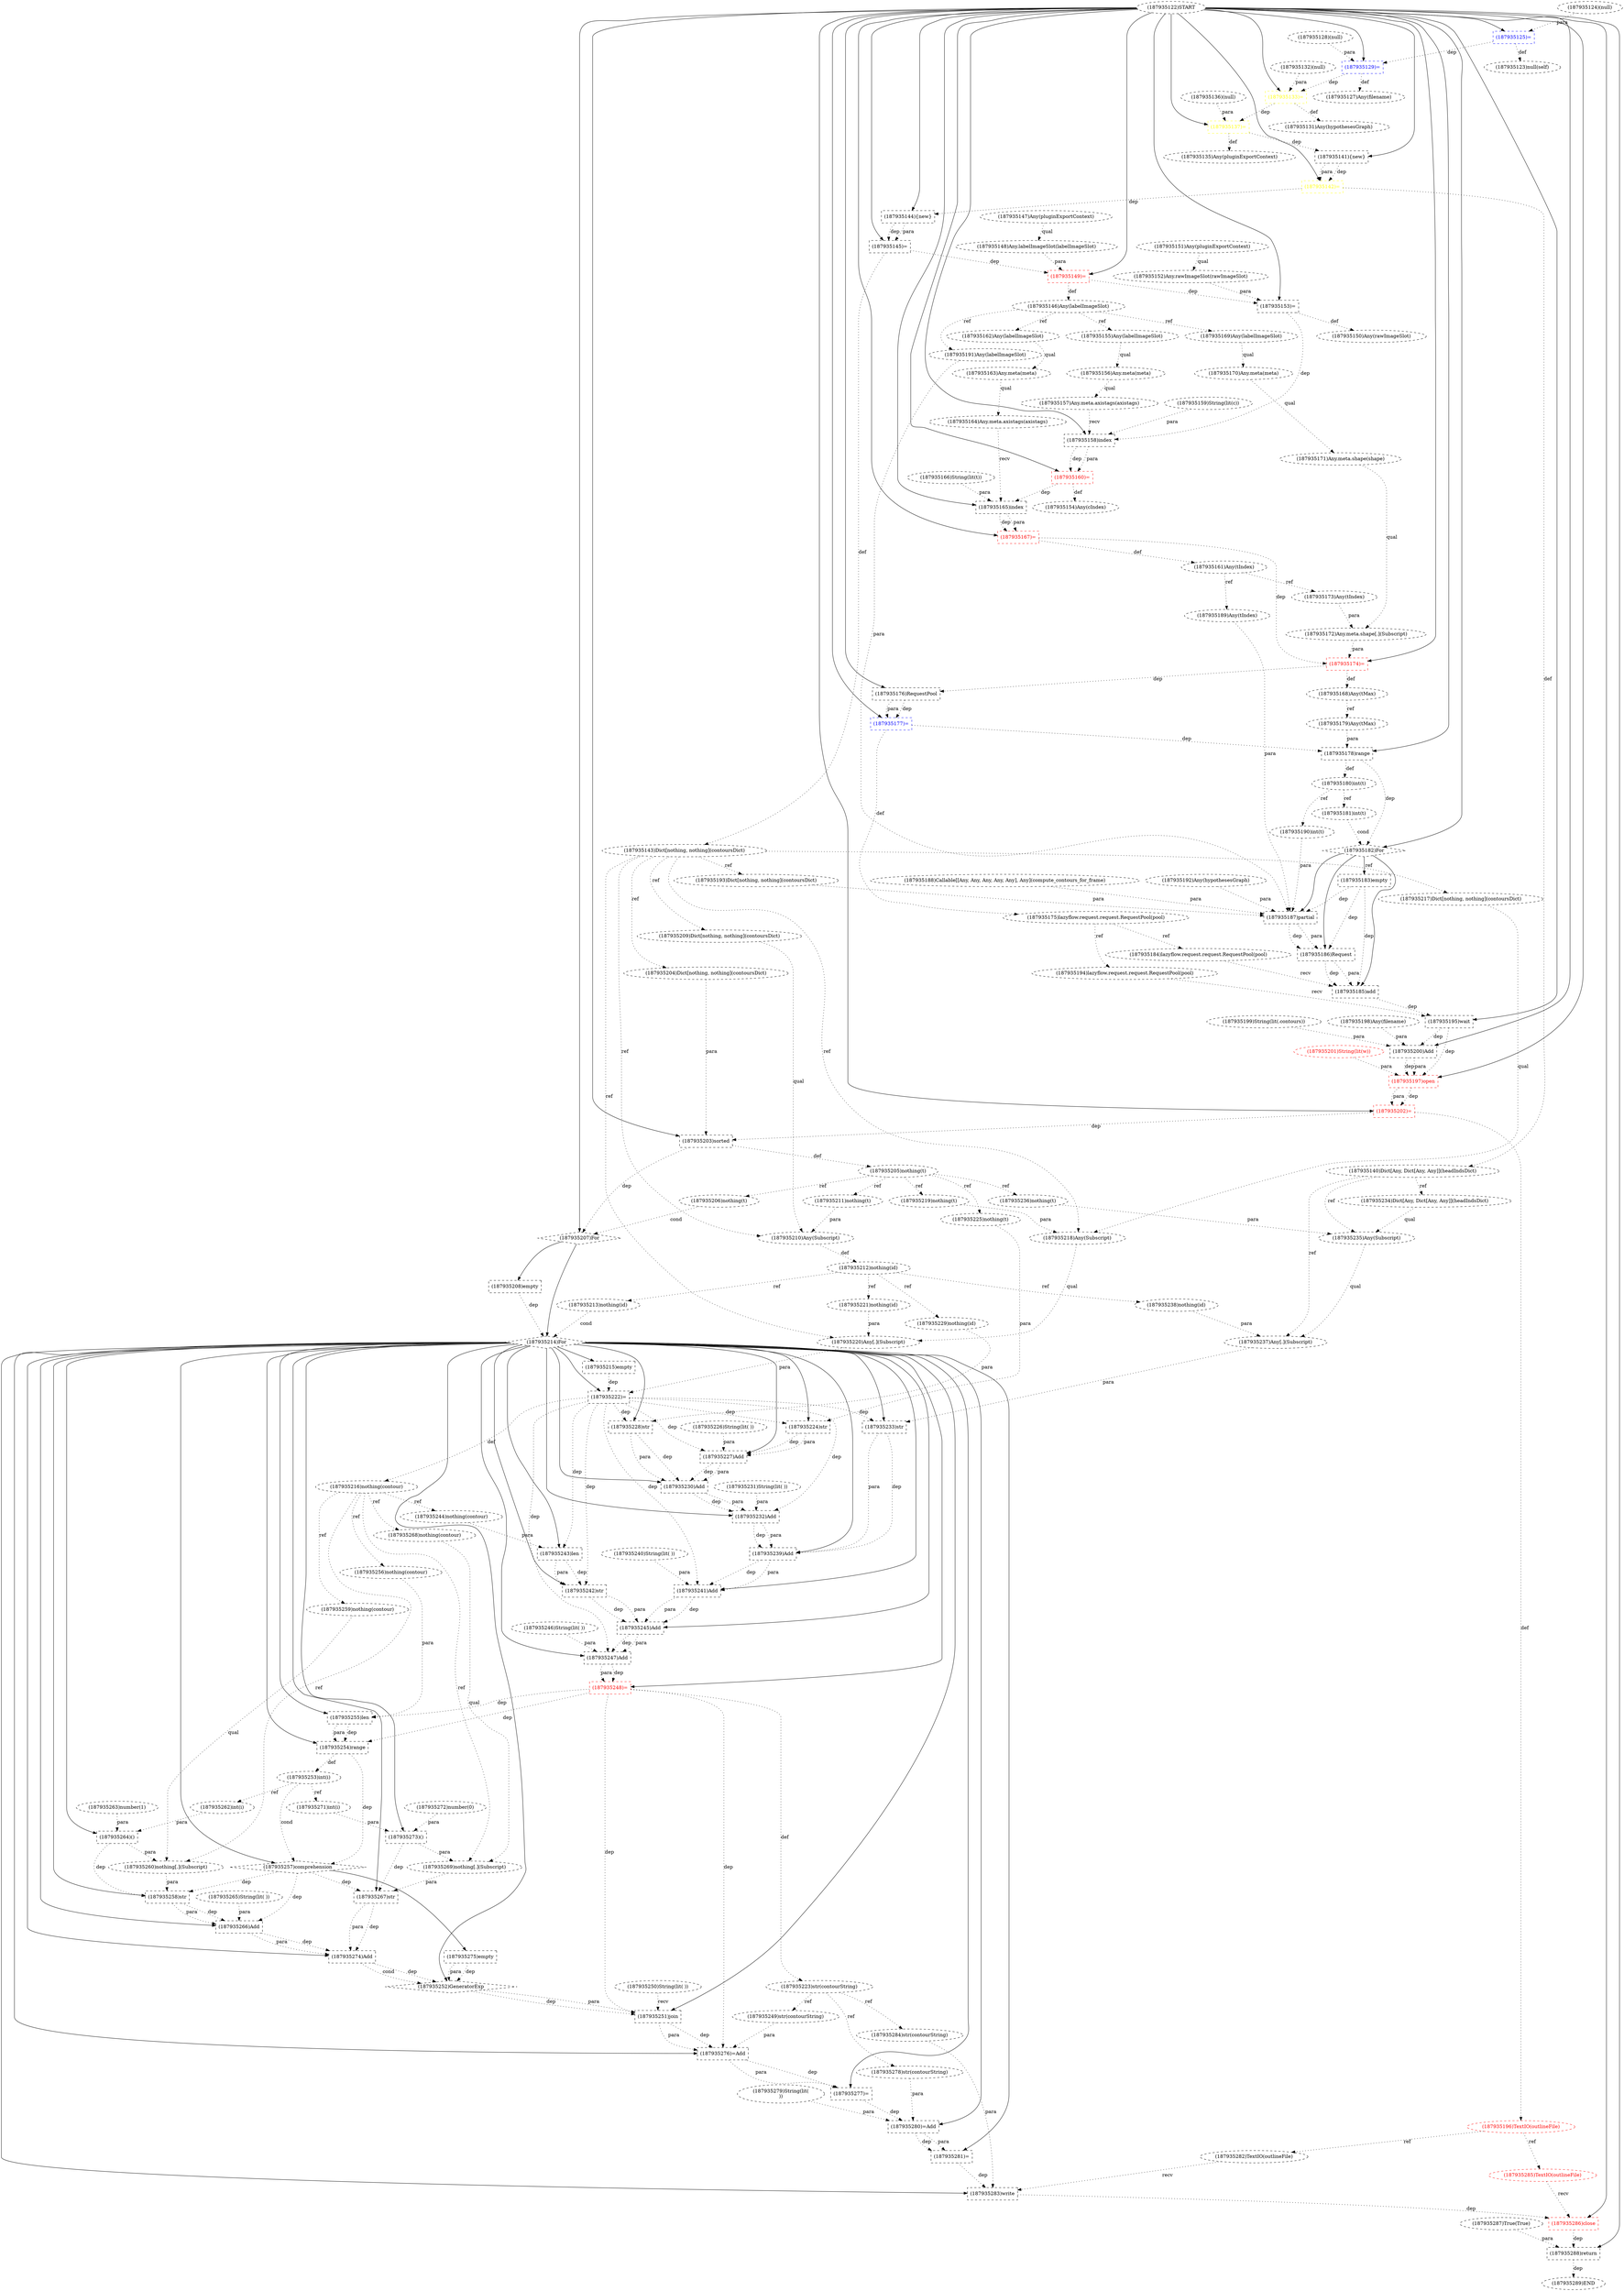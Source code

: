 digraph G {
1 [label="(187935285)TextIO(outlineFile)" shape=ellipse style=dashed color=red fontcolor=red]
2 [label="(187935165)index" shape=box style=dashed]
3 [label="(187935250)String(lit( ))" shape=ellipse style=dashed]
4 [label="(187935178)range" shape=box style=dashed]
5 [label="(187935279)String(lit(
))" shape=ellipse style=dashed]
6 [label="(187935125)=" shape=box style=dashed color=blue fontcolor=blue]
7 [label="(187935140)Dict[Any, Dict[Any, Any]](headIndsDict)" shape=ellipse style=dashed]
8 [label="(187935228)str" shape=box style=dashed]
9 [label="(187935278)str(contourString)" shape=ellipse style=dashed]
10 [label="(187935163)Any.meta(meta)" shape=ellipse style=dashed]
11 [label="(187935155)Any(labelImageSlot)" shape=ellipse style=dashed]
12 [label="(187935247)Add" shape=box style=dashed]
13 [label="(187935167)=" shape=box style=dashed color=red fontcolor=red]
14 [label="(187935246)String(lit( ))" shape=ellipse style=dashed]
15 [label="(187935287)True(True)" shape=ellipse style=dashed]
16 [label="(187935186)Request" shape=box style=dashed]
17 [label="(187935213)nothing(id)" shape=ellipse style=dashed]
18 [label="(187935149)=" shape=box style=dashed color=red fontcolor=red]
19 [label="(187935170)Any.meta(meta)" shape=ellipse style=dashed]
20 [label="(187935207)For" shape=diamond style=dashed]
21 [label="(187935257)comprehension" shape=diamond style=dashed]
22 [label="(187935200)Add" shape=box style=dashed]
23 [label="(187935146)Any(labelImageSlot)" shape=ellipse style=dashed]
24 [label="(187935179)Any(tMax)" shape=ellipse style=dashed]
25 [label="(187935225)nothing(t)" shape=ellipse style=dashed]
26 [label="(187935265)String(lit( ))" shape=ellipse style=dashed]
27 [label="(187935122)START" style=dashed]
28 [label="(187935214)For" shape=diamond style=dashed]
29 [label="(187935283)write" shape=box style=dashed]
30 [label="(187935239)Add" shape=box style=dashed]
31 [label="(187935241)Add" shape=box style=dashed]
32 [label="(187935235)Any(Subscript)" shape=ellipse style=dashed]
33 [label="(187935227)Add" shape=box style=dashed]
34 [label="(187935275)empty" shape=box style=dashed]
35 [label="(187935183)empty" shape=box style=dashed]
36 [label="(187935236)nothing(t)" shape=ellipse style=dashed]
37 [label="(187935268)nothing(contour)" shape=ellipse style=dashed]
38 [label="(187935266)Add" shape=box style=dashed]
39 [label="(187935222)=" shape=box style=dashed color=black fontcolor=black]
40 [label="(187935249)str(contourString)" shape=ellipse style=dashed]
41 [label="(187935188)Callable[[Any, Any, Any, Any, Any], Any](compute_contours_for_frame)" shape=ellipse style=dashed]
42 [label="(187935252)GeneratorExp" shape=diamond style=dashed]
43 [label="(187935156)Any.meta(meta)" shape=ellipse style=dashed]
44 [label="(187935150)Any(rawImageSlot)" shape=ellipse style=dashed]
45 [label="(187935142)=" shape=box style=dashed color=yellow fontcolor=yellow]
46 [label="(187935230)Add" shape=box style=dashed]
47 [label="(187935129)=" shape=box style=dashed color=blue fontcolor=blue]
48 [label="(187935262)int(i)" shape=ellipse style=dashed]
49 [label="(187935256)nothing(contour)" shape=ellipse style=dashed]
50 [label="(187935164)Any.meta.axistags(axistags)" shape=ellipse style=dashed]
51 [label="(187935197)open" shape=box style=dashed color=red fontcolor=red]
52 [label="(187935201)String(lit(w))" shape=ellipse style=dashed color=red fontcolor=red]
53 [label="(187935168)Any(tMax)" shape=ellipse style=dashed]
54 [label="(187935215)empty" shape=box style=dashed]
55 [label="(187935189)Any(tIndex)" shape=ellipse style=dashed]
56 [label="(187935195)wait" shape=box style=dashed]
57 [label="(187935160)=" shape=box style=dashed color=red fontcolor=red]
58 [label="(187935202)=" shape=box style=dashed color=red fontcolor=red]
59 [label="(187935212)nothing(id)" shape=ellipse style=dashed]
60 [label="(187935281)=" shape=box style=dashed]
61 [label="(187935271)int(i)" shape=ellipse style=dashed]
62 [label="(187935277)=" shape=box style=dashed]
63 [label="(187935148)Any.labelImageSlot(labelImageSlot)" shape=ellipse style=dashed]
64 [label="(187935198)Any(filename)" shape=ellipse style=dashed]
65 [label="(187935187)partial" shape=box style=dashed]
66 [label="(187935194)lazyflow.request.request.RequestPool(pool)" shape=ellipse style=dashed]
67 [label="(187935231)String(lit( ))" shape=ellipse style=dashed]
68 [label="(187935244)nothing(contour)" shape=ellipse style=dashed]
69 [label="(187935259)nothing(contour)" shape=ellipse style=dashed]
70 [label="(187935147)Any(pluginExportContext)" shape=ellipse style=dashed]
71 [label="(187935234)Dict[Any, Dict[Any, Any]](headIndsDict)" shape=ellipse style=dashed]
72 [label="(187935206)nothing(t)" shape=ellipse style=dashed]
73 [label="(187935258)str" shape=box style=dashed]
74 [label="(187935131)Any(hypothesesGraph)" shape=ellipse style=dashed]
75 [label="(187935245)Add" shape=box style=dashed]
76 [label="(187935153)=" shape=box style=dashed color=black fontcolor=black]
77 [label="(187935191)Any(labelImageSlot)" shape=ellipse style=dashed]
78 [label="(187935276)=Add" shape=box style=dashed]
79 [label="(187935159)String(lit(c))" shape=ellipse style=dashed]
80 [label="(187935173)Any(tIndex)" shape=ellipse style=dashed]
81 [label="(187935255)len" shape=box style=dashed]
82 [label="(187935123)null(self)" shape=ellipse style=dashed]
83 [label="(187935224)str" shape=box style=dashed]
84 [label="(187935274)Add" shape=box style=dashed]
85 [label="(187935282)TextIO(outlineFile)" shape=ellipse style=dashed]
86 [label="(187935143)Dict[nothing, nothing](contoursDict)" shape=ellipse style=dashed]
87 [label="(187935243)len" shape=box style=dashed]
88 [label="(187935144){new}" shape=box style=dashed]
89 [label="(187935211)nothing(t)" shape=ellipse style=dashed]
90 [label="(187935232)Add" shape=box style=dashed]
91 [label="(187935175)lazyflow.request.request.RequestPool(pool)" shape=ellipse style=dashed]
92 [label="(187935152)Any.rawImageSlot(rawImageSlot)" shape=ellipse style=dashed]
93 [label="(187935237)Any[.](Subscript)" shape=ellipse style=dashed]
94 [label="(187935217)Dict[nothing, nothing](contoursDict)" shape=ellipse style=dashed]
95 [label="(187935137)=" shape=box style=dashed color=yellow fontcolor=yellow]
96 [label="(187935233)str" shape=box style=dashed]
97 [label="(187935254)range" shape=box style=dashed]
98 [label="(187935263)number(1)" shape=ellipse style=dashed]
99 [label="(187935226)String(lit( ))" shape=ellipse style=dashed]
100 [label="(187935190)int(t)" shape=ellipse style=dashed]
101 [label="(187935176)RequestPool" shape=box style=dashed]
102 [label="(187935220)Any[.](Subscript)" shape=ellipse style=dashed]
103 [label="(187935193)Dict[nothing, nothing](contoursDict)" shape=ellipse style=dashed]
104 [label="(187935280)=Add" shape=box style=dashed]
105 [label="(187935269)nothing[.](Subscript)" shape=ellipse style=dashed]
106 [label="(187935288)return" shape=box style=dashed]
107 [label="(187935124)(null)" shape=ellipse style=dashed]
108 [label="(187935136)(null)" shape=ellipse style=dashed]
109 [label="(187935180)int(t)" shape=ellipse style=dashed]
110 [label="(187935203)sorted" shape=box style=dashed]
111 [label="(187935177)=" shape=box style=dashed color=blue fontcolor=blue]
112 [label="(187935154)Any(cIndex)" shape=ellipse style=dashed]
113 [label="(187935161)Any(tIndex)" shape=ellipse style=dashed]
114 [label="(187935273)()" shape=box style=dashed]
115 [label="(187935251)join" shape=box style=dashed]
116 [label="(187935289)END" style=dashed]
117 [label="(187935185)add" shape=box style=dashed]
118 [label="(187935196)TextIO(outlineFile)" shape=ellipse style=dashed color=red fontcolor=red]
119 [label="(187935216)nothing(contour)" shape=ellipse style=dashed]
120 [label="(187935267)str" shape=box style=dashed]
121 [label="(187935242)str" shape=box style=dashed]
122 [label="(187935238)nothing(id)" shape=ellipse style=dashed]
123 [label="(187935174)=" shape=box style=dashed color=red fontcolor=red]
124 [label="(187935128)(null)" shape=ellipse style=dashed]
125 [label="(187935284)str(contourString)" shape=ellipse style=dashed]
126 [label="(187935272)number(0)" shape=ellipse style=dashed]
127 [label="(187935182)For" shape=diamond style=dashed]
128 [label="(187935248)=" shape=box style=dashed color=red fontcolor=red]
129 [label="(187935162)Any(labelImageSlot)" shape=ellipse style=dashed]
130 [label="(187935158)index" shape=box style=dashed]
131 [label="(187935135)Any(pluginExportContext)" shape=ellipse style=dashed]
132 [label="(187935264)()" shape=box style=dashed]
133 [label="(187935172)Any.meta.shape[.](Subscript)" shape=ellipse style=dashed]
134 [label="(187935199)String(lit(.contours))" shape=ellipse style=dashed]
135 [label="(187935181)int(t)" shape=ellipse style=dashed]
136 [label="(187935192)Any(hypothesesGraph)" shape=ellipse style=dashed]
137 [label="(187935221)nothing(id)" shape=ellipse style=dashed]
138 [label="(187935141){new}" shape=box style=dashed]
139 [label="(187935166)String(lit(t))" shape=ellipse style=dashed]
140 [label="(187935260)nothing[.](Subscript)" shape=ellipse style=dashed]
141 [label="(187935240)String(lit( ))" shape=ellipse style=dashed]
142 [label="(187935184)lazyflow.request.request.RequestPool(pool)" shape=ellipse style=dashed]
143 [label="(187935253)int(i)" shape=ellipse style=dashed]
144 [label="(187935229)nothing(id)" shape=ellipse style=dashed]
145 [label="(187935145)=" shape=box style=dashed color=black fontcolor=black]
146 [label="(187935133)=" shape=box style=dashed color=yellow fontcolor=yellow]
147 [label="(187935208)empty" shape=box style=dashed]
148 [label="(187935209)Dict[nothing, nothing](contoursDict)" shape=ellipse style=dashed]
149 [label="(187935132)(null)" shape=ellipse style=dashed]
150 [label="(187935169)Any(labelImageSlot)" shape=ellipse style=dashed]
151 [label="(187935204)Dict[nothing, nothing](contoursDict)" shape=ellipse style=dashed]
152 [label="(187935205)nothing(t)" shape=ellipse style=dashed]
153 [label="(187935218)Any(Subscript)" shape=ellipse style=dashed]
154 [label="(187935127)Any(filename)" shape=ellipse style=dashed]
155 [label="(187935171)Any.meta.shape(shape)" shape=ellipse style=dashed]
156 [label="(187935210)Any(Subscript)" shape=ellipse style=dashed]
157 [label="(187935219)nothing(t)" shape=ellipse style=dashed]
158 [label="(187935223)str(contourString)" shape=ellipse style=dashed]
159 [label="(187935286)close" shape=box style=dashed color=red fontcolor=red]
160 [label="(187935151)Any(pluginExportContext)" shape=ellipse style=dashed]
161 [label="(187935157)Any.meta.axistags(axistags)" shape=ellipse style=dashed]
118 -> 1 [label="ref" style=dotted];
27 -> 2 [label="" style=solid];
50 -> 2 [label="recv" style=dotted];
139 -> 2 [label="para" style=dotted];
57 -> 2 [label="dep" style=dotted];
27 -> 4 [label="" style=solid];
24 -> 4 [label="para" style=dotted];
111 -> 4 [label="dep" style=dotted];
27 -> 6 [label="" style=solid];
107 -> 6 [label="para" style=dotted];
45 -> 7 [label="def" style=dotted];
28 -> 8 [label="" style=solid];
144 -> 8 [label="para" style=dotted];
39 -> 8 [label="dep" style=dotted];
158 -> 9 [label="ref" style=dotted];
129 -> 10 [label="qual" style=dotted];
23 -> 11 [label="ref" style=dotted];
28 -> 12 [label="" style=solid];
75 -> 12 [label="dep" style=dotted];
75 -> 12 [label="para" style=dotted];
14 -> 12 [label="para" style=dotted];
39 -> 12 [label="dep" style=dotted];
27 -> 13 [label="" style=solid];
2 -> 13 [label="dep" style=dotted];
2 -> 13 [label="para" style=dotted];
127 -> 16 [label="" style=solid];
65 -> 16 [label="dep" style=dotted];
65 -> 16 [label="para" style=dotted];
35 -> 16 [label="dep" style=dotted];
59 -> 17 [label="ref" style=dotted];
27 -> 18 [label="" style=solid];
63 -> 18 [label="para" style=dotted];
145 -> 18 [label="dep" style=dotted];
150 -> 19 [label="qual" style=dotted];
27 -> 20 [label="" style=solid];
110 -> 20 [label="dep" style=dotted];
72 -> 20 [label="cond" style=dotted];
28 -> 21 [label="" style=solid];
97 -> 21 [label="dep" style=dotted];
143 -> 21 [label="cond" style=dotted];
27 -> 22 [label="" style=solid];
64 -> 22 [label="para" style=dotted];
134 -> 22 [label="para" style=dotted];
56 -> 22 [label="dep" style=dotted];
18 -> 23 [label="def" style=dotted];
53 -> 24 [label="ref" style=dotted];
152 -> 25 [label="ref" style=dotted];
20 -> 28 [label="" style=solid];
17 -> 28 [label="cond" style=dotted];
147 -> 28 [label="dep" style=dotted];
28 -> 29 [label="" style=solid];
85 -> 29 [label="recv" style=dotted];
125 -> 29 [label="para" style=dotted];
60 -> 29 [label="dep" style=dotted];
28 -> 30 [label="" style=solid];
90 -> 30 [label="dep" style=dotted];
90 -> 30 [label="para" style=dotted];
96 -> 30 [label="dep" style=dotted];
96 -> 30 [label="para" style=dotted];
28 -> 31 [label="" style=solid];
30 -> 31 [label="dep" style=dotted];
30 -> 31 [label="para" style=dotted];
141 -> 31 [label="para" style=dotted];
39 -> 31 [label="dep" style=dotted];
71 -> 32 [label="qual" style=dotted];
36 -> 32 [label="para" style=dotted];
7 -> 32 [label="ref" style=dotted];
28 -> 33 [label="" style=solid];
83 -> 33 [label="dep" style=dotted];
83 -> 33 [label="para" style=dotted];
99 -> 33 [label="para" style=dotted];
39 -> 33 [label="dep" style=dotted];
21 -> 34 [label="" style=solid];
127 -> 35 [label="" style=solid];
152 -> 36 [label="ref" style=dotted];
119 -> 37 [label="ref" style=dotted];
28 -> 38 [label="" style=solid];
73 -> 38 [label="dep" style=dotted];
73 -> 38 [label="para" style=dotted];
26 -> 38 [label="para" style=dotted];
21 -> 38 [label="dep" style=dotted];
28 -> 39 [label="" style=solid];
102 -> 39 [label="para" style=dotted];
54 -> 39 [label="dep" style=dotted];
158 -> 40 [label="ref" style=dotted];
28 -> 42 [label="" style=solid];
84 -> 42 [label="dep" style=dotted];
84 -> 42 [label="cond" style=dotted];
34 -> 42 [label="dep" style=dotted];
34 -> 42 [label="para" style=dotted];
11 -> 43 [label="qual" style=dotted];
76 -> 44 [label="def" style=dotted];
27 -> 45 [label="" style=solid];
138 -> 45 [label="dep" style=dotted];
138 -> 45 [label="para" style=dotted];
28 -> 46 [label="" style=solid];
33 -> 46 [label="dep" style=dotted];
33 -> 46 [label="para" style=dotted];
8 -> 46 [label="dep" style=dotted];
8 -> 46 [label="para" style=dotted];
27 -> 47 [label="" style=solid];
124 -> 47 [label="para" style=dotted];
6 -> 47 [label="dep" style=dotted];
143 -> 48 [label="ref" style=dotted];
119 -> 49 [label="ref" style=dotted];
10 -> 50 [label="qual" style=dotted];
27 -> 51 [label="" style=solid];
22 -> 51 [label="dep" style=dotted];
22 -> 51 [label="para" style=dotted];
52 -> 51 [label="para" style=dotted];
56 -> 51 [label="dep" style=dotted];
123 -> 53 [label="def" style=dotted];
28 -> 54 [label="" style=solid];
113 -> 55 [label="ref" style=dotted];
27 -> 56 [label="" style=solid];
66 -> 56 [label="recv" style=dotted];
117 -> 56 [label="dep" style=dotted];
27 -> 57 [label="" style=solid];
130 -> 57 [label="dep" style=dotted];
130 -> 57 [label="para" style=dotted];
27 -> 58 [label="" style=solid];
51 -> 58 [label="dep" style=dotted];
51 -> 58 [label="para" style=dotted];
156 -> 59 [label="def" style=dotted];
28 -> 60 [label="" style=solid];
104 -> 60 [label="dep" style=dotted];
104 -> 60 [label="para" style=dotted];
143 -> 61 [label="ref" style=dotted];
28 -> 62 [label="" style=solid];
78 -> 62 [label="dep" style=dotted];
78 -> 62 [label="para" style=dotted];
70 -> 63 [label="qual" style=dotted];
127 -> 65 [label="" style=solid];
41 -> 65 [label="para" style=dotted];
55 -> 65 [label="para" style=dotted];
100 -> 65 [label="para" style=dotted];
77 -> 65 [label="para" style=dotted];
136 -> 65 [label="para" style=dotted];
103 -> 65 [label="para" style=dotted];
35 -> 65 [label="dep" style=dotted];
91 -> 66 [label="ref" style=dotted];
119 -> 68 [label="ref" style=dotted];
119 -> 69 [label="ref" style=dotted];
7 -> 71 [label="ref" style=dotted];
152 -> 72 [label="ref" style=dotted];
28 -> 73 [label="" style=solid];
132 -> 73 [label="dep" style=dotted];
140 -> 73 [label="para" style=dotted];
21 -> 73 [label="dep" style=dotted];
146 -> 74 [label="def" style=dotted];
28 -> 75 [label="" style=solid];
31 -> 75 [label="dep" style=dotted];
31 -> 75 [label="para" style=dotted];
121 -> 75 [label="dep" style=dotted];
121 -> 75 [label="para" style=dotted];
27 -> 76 [label="" style=solid];
92 -> 76 [label="para" style=dotted];
18 -> 76 [label="dep" style=dotted];
23 -> 77 [label="ref" style=dotted];
28 -> 78 [label="" style=solid];
40 -> 78 [label="para" style=dotted];
115 -> 78 [label="dep" style=dotted];
115 -> 78 [label="para" style=dotted];
128 -> 78 [label="dep" style=dotted];
113 -> 80 [label="ref" style=dotted];
28 -> 81 [label="" style=solid];
49 -> 81 [label="para" style=dotted];
128 -> 81 [label="dep" style=dotted];
6 -> 82 [label="def" style=dotted];
28 -> 83 [label="" style=solid];
25 -> 83 [label="para" style=dotted];
39 -> 83 [label="dep" style=dotted];
28 -> 84 [label="" style=solid];
38 -> 84 [label="dep" style=dotted];
38 -> 84 [label="para" style=dotted];
120 -> 84 [label="dep" style=dotted];
120 -> 84 [label="para" style=dotted];
118 -> 85 [label="ref" style=dotted];
145 -> 86 [label="def" style=dotted];
28 -> 87 [label="" style=solid];
68 -> 87 [label="para" style=dotted];
39 -> 87 [label="dep" style=dotted];
27 -> 88 [label="" style=solid];
45 -> 88 [label="dep" style=dotted];
152 -> 89 [label="ref" style=dotted];
28 -> 90 [label="" style=solid];
46 -> 90 [label="dep" style=dotted];
46 -> 90 [label="para" style=dotted];
67 -> 90 [label="para" style=dotted];
39 -> 90 [label="dep" style=dotted];
111 -> 91 [label="def" style=dotted];
160 -> 92 [label="qual" style=dotted];
32 -> 93 [label="qual" style=dotted];
122 -> 93 [label="para" style=dotted];
7 -> 93 [label="ref" style=dotted];
86 -> 94 [label="ref" style=dotted];
27 -> 95 [label="" style=solid];
108 -> 95 [label="para" style=dotted];
146 -> 95 [label="dep" style=dotted];
28 -> 96 [label="" style=solid];
93 -> 96 [label="para" style=dotted];
39 -> 96 [label="dep" style=dotted];
28 -> 97 [label="" style=solid];
81 -> 97 [label="dep" style=dotted];
81 -> 97 [label="para" style=dotted];
128 -> 97 [label="dep" style=dotted];
109 -> 100 [label="ref" style=dotted];
27 -> 101 [label="" style=solid];
123 -> 101 [label="dep" style=dotted];
153 -> 102 [label="qual" style=dotted];
137 -> 102 [label="para" style=dotted];
86 -> 102 [label="ref" style=dotted];
86 -> 103 [label="ref" style=dotted];
28 -> 104 [label="" style=solid];
9 -> 104 [label="para" style=dotted];
5 -> 104 [label="para" style=dotted];
62 -> 104 [label="dep" style=dotted];
37 -> 105 [label="qual" style=dotted];
114 -> 105 [label="para" style=dotted];
119 -> 105 [label="ref" style=dotted];
27 -> 106 [label="" style=solid];
15 -> 106 [label="para" style=dotted];
159 -> 106 [label="dep" style=dotted];
4 -> 109 [label="def" style=dotted];
27 -> 110 [label="" style=solid];
151 -> 110 [label="para" style=dotted];
58 -> 110 [label="dep" style=dotted];
27 -> 111 [label="" style=solid];
101 -> 111 [label="dep" style=dotted];
101 -> 111 [label="para" style=dotted];
57 -> 112 [label="def" style=dotted];
13 -> 113 [label="def" style=dotted];
28 -> 114 [label="" style=solid];
61 -> 114 [label="para" style=dotted];
126 -> 114 [label="para" style=dotted];
28 -> 115 [label="" style=solid];
3 -> 115 [label="recv" style=dotted];
42 -> 115 [label="dep" style=dotted];
42 -> 115 [label="para" style=dotted];
128 -> 115 [label="dep" style=dotted];
106 -> 116 [label="dep" style=dotted];
127 -> 117 [label="" style=solid];
142 -> 117 [label="recv" style=dotted];
16 -> 117 [label="dep" style=dotted];
16 -> 117 [label="para" style=dotted];
35 -> 117 [label="dep" style=dotted];
58 -> 118 [label="def" style=dotted];
39 -> 119 [label="def" style=dotted];
28 -> 120 [label="" style=solid];
114 -> 120 [label="dep" style=dotted];
105 -> 120 [label="para" style=dotted];
21 -> 120 [label="dep" style=dotted];
28 -> 121 [label="" style=solid];
87 -> 121 [label="dep" style=dotted];
87 -> 121 [label="para" style=dotted];
39 -> 121 [label="dep" style=dotted];
59 -> 122 [label="ref" style=dotted];
27 -> 123 [label="" style=solid];
133 -> 123 [label="para" style=dotted];
13 -> 123 [label="dep" style=dotted];
158 -> 125 [label="ref" style=dotted];
27 -> 127 [label="" style=solid];
4 -> 127 [label="dep" style=dotted];
135 -> 127 [label="cond" style=dotted];
28 -> 128 [label="" style=solid];
12 -> 128 [label="dep" style=dotted];
12 -> 128 [label="para" style=dotted];
23 -> 129 [label="ref" style=dotted];
27 -> 130 [label="" style=solid];
161 -> 130 [label="recv" style=dotted];
79 -> 130 [label="para" style=dotted];
76 -> 130 [label="dep" style=dotted];
95 -> 131 [label="def" style=dotted];
28 -> 132 [label="" style=solid];
48 -> 132 [label="para" style=dotted];
98 -> 132 [label="para" style=dotted];
155 -> 133 [label="qual" style=dotted];
80 -> 133 [label="para" style=dotted];
109 -> 135 [label="ref" style=dotted];
59 -> 137 [label="ref" style=dotted];
27 -> 138 [label="" style=solid];
95 -> 138 [label="dep" style=dotted];
69 -> 140 [label="qual" style=dotted];
132 -> 140 [label="para" style=dotted];
119 -> 140 [label="ref" style=dotted];
91 -> 142 [label="ref" style=dotted];
97 -> 143 [label="def" style=dotted];
59 -> 144 [label="ref" style=dotted];
27 -> 145 [label="" style=solid];
88 -> 145 [label="dep" style=dotted];
88 -> 145 [label="para" style=dotted];
27 -> 146 [label="" style=solid];
149 -> 146 [label="para" style=dotted];
47 -> 146 [label="dep" style=dotted];
20 -> 147 [label="" style=solid];
86 -> 148 [label="ref" style=dotted];
23 -> 150 [label="ref" style=dotted];
86 -> 151 [label="ref" style=dotted];
110 -> 152 [label="def" style=dotted];
94 -> 153 [label="qual" style=dotted];
157 -> 153 [label="para" style=dotted];
86 -> 153 [label="ref" style=dotted];
47 -> 154 [label="def" style=dotted];
19 -> 155 [label="qual" style=dotted];
148 -> 156 [label="qual" style=dotted];
89 -> 156 [label="para" style=dotted];
86 -> 156 [label="ref" style=dotted];
152 -> 157 [label="ref" style=dotted];
128 -> 158 [label="def" style=dotted];
27 -> 159 [label="" style=solid];
1 -> 159 [label="recv" style=dotted];
29 -> 159 [label="dep" style=dotted];
43 -> 161 [label="qual" style=dotted];
}